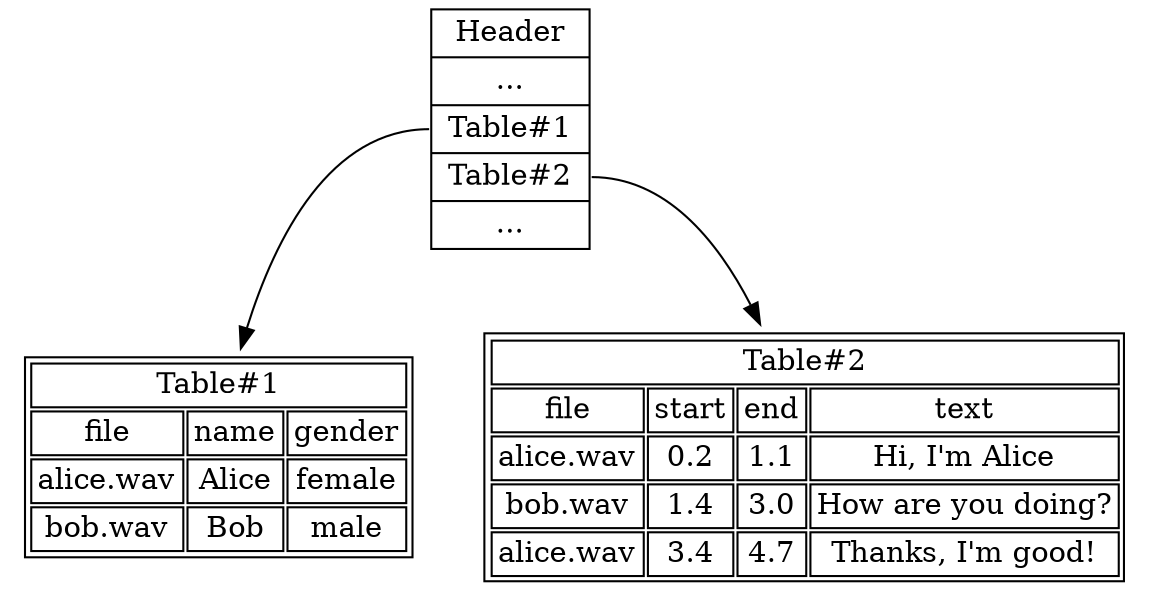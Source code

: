 digraph {

  node[shape=plaintext]

  header [
    shape=record
    label="{ Header | ... | <tbl1> Table#1 | <tbl2> Table#2 | ... }"
  ]

  tbl1 [
    label=<
      <table>
        <tr><td colspan='3'>Table#1</td></tr>
        <tr><td>file</td><td>name</td><td>gender</td></tr>
        <tr><td>alice.wav</td><td>Alice</td><td>female</td></tr>
        <tr><td>bob.wav</td><td>Bob</td><td>male</td></tr>
      </table>
    >]

  tbl2 [
    label=<
      <table>
        <tr><td colspan='4'>Table#2</td></tr>
        <tr><td>file</td><td>start</td><td>end</td><td>text</td></tr>
        <tr><td>alice.wav</td><td>0.2</td><td>1.1</td><td>Hi, I'm Alice</td></tr>
        <tr><td>bob.wav</td><td>1.4</td><td>3.0</td><td>How are you doing?</td></tr>
        <tr><td>alice.wav</td><td>3.4</td><td>4.7</td><td>Thanks, I'm good!</td></tr>
      </table>
    >]

    header:tbl1 -> tbl1
    header:tbl2 -> tbl2

}
